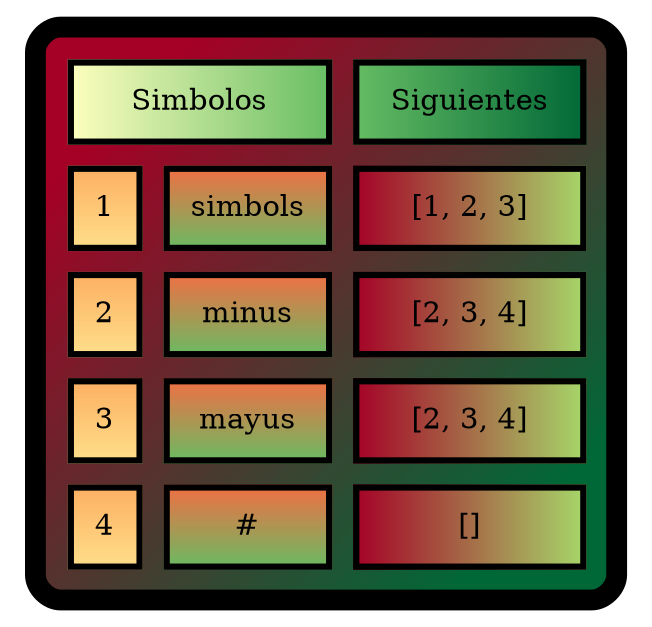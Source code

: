digraph G{
tbl [
shape=plaintext
label=<
<TABLE border="10" cellspacing="10" cellpadding="10" style="rounded" bgcolor="/rdylgn11/1:/rdylgn11/11" gradientangle="315">
<TR>
<TD border="3" colspan="2"  bgcolor="/rdylgn11/6:/rdylgn11/9">Simbolos</TD>
<TD border="3" colspan="2"  bgcolor="/rdylgn11/9:/rdylgn11/11">Siguientes</TD>
</TR>
<TR>
<TD border="3" bgcolor="/rdylgn11/4:/rdylgn11/5" gradientangle="270">1</TD>
<TD border="3" bgcolor="/rdylgn11/3:/rdylgn11/9" gradientangle="270">simbols</TD>
<TD border="3" colspan="2"  bgcolor="/rdylgn11/1:/rdylgn11/8">[1, 2, 3]</TD>
</TR>
<TR>
<TD border="3" bgcolor="/rdylgn11/4:/rdylgn11/5" gradientangle="270">2</TD>
<TD border="3" bgcolor="/rdylgn11/3:/rdylgn11/9" gradientangle="270">minus</TD>
<TD border="3" colspan="2"  bgcolor="/rdylgn11/1:/rdylgn11/8">[2, 3, 4]</TD>
</TR>
<TR>
<TD border="3" bgcolor="/rdylgn11/4:/rdylgn11/5" gradientangle="270">3</TD>
<TD border="3" bgcolor="/rdylgn11/3:/rdylgn11/9" gradientangle="270">mayus</TD>
<TD border="3" colspan="2"  bgcolor="/rdylgn11/1:/rdylgn11/8">[2, 3, 4]</TD>
</TR>
<TR>
<TD border="3" bgcolor="/rdylgn11/4:/rdylgn11/5" gradientangle="270">4</TD>
<TD border="3" bgcolor="/rdylgn11/3:/rdylgn11/9" gradientangle="270">#</TD>
<TD border="3" colspan="2"  bgcolor="/rdylgn11/1:/rdylgn11/8">[]</TD>
</TR>
</TABLE>
>];
}
